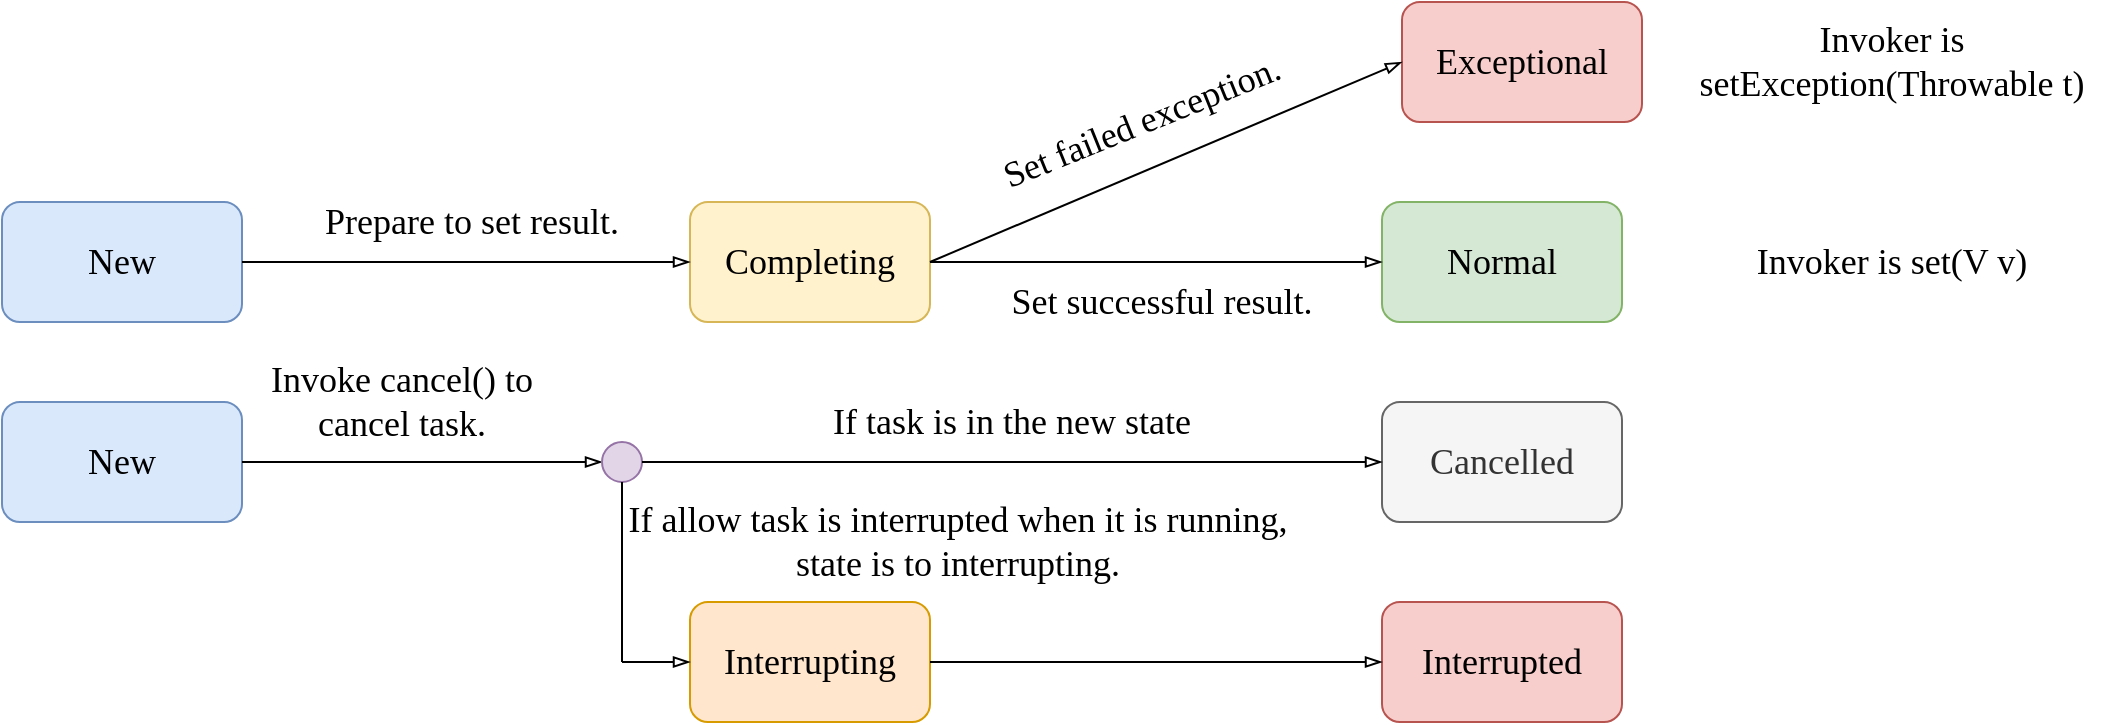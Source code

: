 <mxfile version="14.5.1" type="device"><diagram id="C5RBs43oDa-KdzZeNtuy" name="Page-1"><mxGraphModel dx="912" dy="619" grid="1" gridSize="10" guides="1" tooltips="1" connect="1" arrows="1" fold="1" page="1" pageScale="1" pageWidth="827" pageHeight="1169" math="0" shadow="0"><root><mxCell id="WIyWlLk6GJQsqaUBKTNV-0"/><mxCell id="WIyWlLk6GJQsqaUBKTNV-1" parent="WIyWlLk6GJQsqaUBKTNV-0"/><mxCell id="sTj8iBGzon25YKWUd5Uy-0" value="New" style="rounded=1;whiteSpace=wrap;html=1;fontSize=18;fontFamily=Comic Sans MS;fillColor=#dae8fc;strokeColor=#6c8ebf;" vertex="1" parent="WIyWlLk6GJQsqaUBKTNV-1"><mxGeometry x="70" y="100" width="120" height="60" as="geometry"/></mxCell><mxCell id="sTj8iBGzon25YKWUd5Uy-1" value="Completing" style="rounded=1;whiteSpace=wrap;html=1;fontSize=18;fontFamily=Comic Sans MS;fillColor=#fff2cc;strokeColor=#d6b656;" vertex="1" parent="WIyWlLk6GJQsqaUBKTNV-1"><mxGeometry x="414" y="100" width="120" height="60" as="geometry"/></mxCell><mxCell id="sTj8iBGzon25YKWUd5Uy-2" value="Exceptional" style="rounded=1;whiteSpace=wrap;html=1;fontSize=18;fontFamily=Comic Sans MS;fillColor=#f8cecc;strokeColor=#b85450;" vertex="1" parent="WIyWlLk6GJQsqaUBKTNV-1"><mxGeometry x="770" width="120" height="60" as="geometry"/></mxCell><mxCell id="sTj8iBGzon25YKWUd5Uy-3" value="Normal" style="rounded=1;whiteSpace=wrap;html=1;fontSize=18;fontFamily=Comic Sans MS;fillColor=#d5e8d4;strokeColor=#82b366;" vertex="1" parent="WIyWlLk6GJQsqaUBKTNV-1"><mxGeometry x="760" y="100" width="120" height="60" as="geometry"/></mxCell><mxCell id="sTj8iBGzon25YKWUd5Uy-4" value="Cancelled" style="rounded=1;whiteSpace=wrap;html=1;fontSize=18;fontFamily=Comic Sans MS;fillColor=#f5f5f5;strokeColor=#666666;fontColor=#333333;" vertex="1" parent="WIyWlLk6GJQsqaUBKTNV-1"><mxGeometry x="760" y="200" width="120" height="60" as="geometry"/></mxCell><mxCell id="sTj8iBGzon25YKWUd5Uy-5" value="Interrupted" style="rounded=1;whiteSpace=wrap;html=1;fontSize=18;fontFamily=Comic Sans MS;fillColor=#f8cecc;strokeColor=#b85450;" vertex="1" parent="WIyWlLk6GJQsqaUBKTNV-1"><mxGeometry x="760" y="300" width="120" height="60" as="geometry"/></mxCell><mxCell id="sTj8iBGzon25YKWUd5Uy-6" value="Interrupting" style="rounded=1;whiteSpace=wrap;html=1;fontSize=18;fontFamily=Comic Sans MS;fillColor=#ffe6cc;strokeColor=#d79b00;" vertex="1" parent="WIyWlLk6GJQsqaUBKTNV-1"><mxGeometry x="414" y="300" width="120" height="60" as="geometry"/></mxCell><mxCell id="sTj8iBGzon25YKWUd5Uy-7" value="" style="endArrow=blockThin;html=1;fontFamily=Comic Sans MS;fontSize=18;endFill=0;entryX=0;entryY=0.5;entryDx=0;entryDy=0;exitX=1;exitY=0.5;exitDx=0;exitDy=0;" edge="1" parent="WIyWlLk6GJQsqaUBKTNV-1" source="sTj8iBGzon25YKWUd5Uy-0" target="sTj8iBGzon25YKWUd5Uy-1"><mxGeometry width="50" height="50" relative="1" as="geometry"><mxPoint x="100" y="290" as="sourcePoint"/><mxPoint x="150" y="240" as="targetPoint"/></mxGeometry></mxCell><mxCell id="sTj8iBGzon25YKWUd5Uy-8" value="" style="endArrow=blockThin;html=1;fontFamily=Comic Sans MS;fontSize=18;endFill=0;entryX=0;entryY=0.5;entryDx=0;entryDy=0;exitX=1;exitY=0.5;exitDx=0;exitDy=0;" edge="1" parent="WIyWlLk6GJQsqaUBKTNV-1" source="sTj8iBGzon25YKWUd5Uy-1" target="sTj8iBGzon25YKWUd5Uy-3"><mxGeometry width="50" height="50" relative="1" as="geometry"><mxPoint x="544" y="190" as="sourcePoint"/><mxPoint x="624" y="190" as="targetPoint"/></mxGeometry></mxCell><mxCell id="sTj8iBGzon25YKWUd5Uy-9" value="" style="endArrow=blockThin;html=1;fontFamily=Comic Sans MS;fontSize=18;endFill=0;entryX=0;entryY=0.5;entryDx=0;entryDy=0;exitX=1;exitY=0.5;exitDx=0;exitDy=0;" edge="1" parent="WIyWlLk6GJQsqaUBKTNV-1" source="sTj8iBGzon25YKWUd5Uy-6" target="sTj8iBGzon25YKWUd5Uy-5"><mxGeometry width="50" height="50" relative="1" as="geometry"><mxPoint x="430" y="410" as="sourcePoint"/><mxPoint x="510" y="410" as="targetPoint"/></mxGeometry></mxCell><mxCell id="sTj8iBGzon25YKWUd5Uy-10" value="" style="endArrow=blockThin;html=1;fontFamily=Comic Sans MS;fontSize=18;endFill=0;entryX=0;entryY=0.5;entryDx=0;entryDy=0;exitX=1;exitY=0.5;exitDx=0;exitDy=0;" edge="1" parent="WIyWlLk6GJQsqaUBKTNV-1" source="sTj8iBGzon25YKWUd5Uy-1" target="sTj8iBGzon25YKWUd5Uy-2"><mxGeometry width="50" height="50" relative="1" as="geometry"><mxPoint x="224" y="280" as="sourcePoint"/><mxPoint x="304" y="280" as="targetPoint"/></mxGeometry></mxCell><mxCell id="sTj8iBGzon25YKWUd5Uy-12" value="New" style="rounded=1;whiteSpace=wrap;html=1;fontSize=18;fontFamily=Comic Sans MS;fillColor=#dae8fc;strokeColor=#6c8ebf;" vertex="1" parent="WIyWlLk6GJQsqaUBKTNV-1"><mxGeometry x="70" y="200" width="120" height="60" as="geometry"/></mxCell><mxCell id="sTj8iBGzon25YKWUd5Uy-14" value="" style="endArrow=blockThin;html=1;fontFamily=Comic Sans MS;fontSize=18;endFill=0;exitX=1;exitY=0.5;exitDx=0;exitDy=0;entryX=0;entryY=0.5;entryDx=0;entryDy=0;" edge="1" parent="WIyWlLk6GJQsqaUBKTNV-1" source="sTj8iBGzon25YKWUd5Uy-12" target="sTj8iBGzon25YKWUd5Uy-22"><mxGeometry width="50" height="50" relative="1" as="geometry"><mxPoint x="190" y="230" as="sourcePoint"/><mxPoint x="340" y="270" as="targetPoint"/></mxGeometry></mxCell><mxCell id="sTj8iBGzon25YKWUd5Uy-15" value="Prepare to set result." style="text;html=1;strokeColor=none;fillColor=none;align=center;verticalAlign=middle;whiteSpace=wrap;rounded=0;fontFamily=Comic Sans MS;fontSize=18;" vertex="1" parent="WIyWlLk6GJQsqaUBKTNV-1"><mxGeometry x="210" y="100" width="190" height="20" as="geometry"/></mxCell><mxCell id="sTj8iBGzon25YKWUd5Uy-16" value="Set successful result." style="text;html=1;strokeColor=none;fillColor=none;align=center;verticalAlign=middle;whiteSpace=wrap;rounded=0;fontFamily=Comic Sans MS;fontSize=18;" vertex="1" parent="WIyWlLk6GJQsqaUBKTNV-1"><mxGeometry x="550" y="140" width="200" height="20" as="geometry"/></mxCell><mxCell id="sTj8iBGzon25YKWUd5Uy-17" value="Set failed exception." style="text;html=1;strokeColor=none;fillColor=none;align=center;verticalAlign=middle;whiteSpace=wrap;rounded=0;fontFamily=Comic Sans MS;fontSize=18;rotation=338;" vertex="1" parent="WIyWlLk6GJQsqaUBKTNV-1"><mxGeometry x="540" y="50" width="200" height="20" as="geometry"/></mxCell><mxCell id="sTj8iBGzon25YKWUd5Uy-18" value="Invoker is set(V v)" style="text;html=1;strokeColor=none;fillColor=none;align=center;verticalAlign=middle;whiteSpace=wrap;rounded=0;fontFamily=Comic Sans MS;fontSize=18;" vertex="1" parent="WIyWlLk6GJQsqaUBKTNV-1"><mxGeometry x="925" y="120" width="180" height="20" as="geometry"/></mxCell><mxCell id="sTj8iBGzon25YKWUd5Uy-20" value="Invoker is setException(Throwable t)" style="text;html=1;strokeColor=none;fillColor=none;align=center;verticalAlign=middle;whiteSpace=wrap;rounded=0;fontFamily=Comic Sans MS;fontSize=18;" vertex="1" parent="WIyWlLk6GJQsqaUBKTNV-1"><mxGeometry x="900" y="20" width="230" height="20" as="geometry"/></mxCell><mxCell id="sTj8iBGzon25YKWUd5Uy-21" value="Invoke cancel() to cancel task." style="text;html=1;strokeColor=none;fillColor=none;align=center;verticalAlign=middle;whiteSpace=wrap;rounded=0;fontFamily=Comic Sans MS;fontSize=18;" vertex="1" parent="WIyWlLk6GJQsqaUBKTNV-1"><mxGeometry x="200" y="190" width="140" height="20" as="geometry"/></mxCell><mxCell id="sTj8iBGzon25YKWUd5Uy-22" value="" style="ellipse;whiteSpace=wrap;html=1;aspect=fixed;fontFamily=Comic Sans MS;fontSize=18;fillColor=#e1d5e7;strokeColor=#9673a6;" vertex="1" parent="WIyWlLk6GJQsqaUBKTNV-1"><mxGeometry x="370" y="220" width="20" height="20" as="geometry"/></mxCell><mxCell id="sTj8iBGzon25YKWUd5Uy-24" value="" style="endArrow=none;html=1;fontFamily=Comic Sans MS;fontSize=18;entryX=0.5;entryY=1;entryDx=0;entryDy=0;" edge="1" parent="WIyWlLk6GJQsqaUBKTNV-1" target="sTj8iBGzon25YKWUd5Uy-22"><mxGeometry width="50" height="50" relative="1" as="geometry"><mxPoint x="380" y="330" as="sourcePoint"/><mxPoint x="370" y="310" as="targetPoint"/></mxGeometry></mxCell><mxCell id="sTj8iBGzon25YKWUd5Uy-26" value="" style="endArrow=blockThin;html=1;fontFamily=Comic Sans MS;fontSize=18;endFill=0;entryX=0;entryY=0.5;entryDx=0;entryDy=0;" edge="1" parent="WIyWlLk6GJQsqaUBKTNV-1" target="sTj8iBGzon25YKWUd5Uy-6"><mxGeometry width="50" height="50" relative="1" as="geometry"><mxPoint x="380" y="330" as="sourcePoint"/><mxPoint x="360" y="370" as="targetPoint"/></mxGeometry></mxCell><mxCell id="sTj8iBGzon25YKWUd5Uy-27" value="" style="endArrow=blockThin;html=1;fontFamily=Comic Sans MS;fontSize=18;endFill=0;exitX=1;exitY=0.5;exitDx=0;exitDy=0;entryX=0;entryY=0.5;entryDx=0;entryDy=0;" edge="1" parent="WIyWlLk6GJQsqaUBKTNV-1" source="sTj8iBGzon25YKWUd5Uy-22" target="sTj8iBGzon25YKWUd5Uy-4"><mxGeometry width="50" height="50" relative="1" as="geometry"><mxPoint x="200" y="240" as="sourcePoint"/><mxPoint x="380" y="240" as="targetPoint"/></mxGeometry></mxCell><mxCell id="sTj8iBGzon25YKWUd5Uy-28" value="If task is in the new state" style="text;html=1;strokeColor=none;fillColor=none;align=center;verticalAlign=middle;whiteSpace=wrap;rounded=0;fontFamily=Comic Sans MS;fontSize=18;" vertex="1" parent="WIyWlLk6GJQsqaUBKTNV-1"><mxGeometry x="450" y="200" width="250" height="20" as="geometry"/></mxCell><mxCell id="sTj8iBGzon25YKWUd5Uy-29" value="If allow task is interrupted when it is running, state is to interrupting." style="text;html=1;strokeColor=none;fillColor=none;align=center;verticalAlign=middle;whiteSpace=wrap;rounded=0;fontFamily=Comic Sans MS;fontSize=18;" vertex="1" parent="WIyWlLk6GJQsqaUBKTNV-1"><mxGeometry x="370" y="260" width="356" height="20" as="geometry"/></mxCell></root></mxGraphModel></diagram></mxfile>